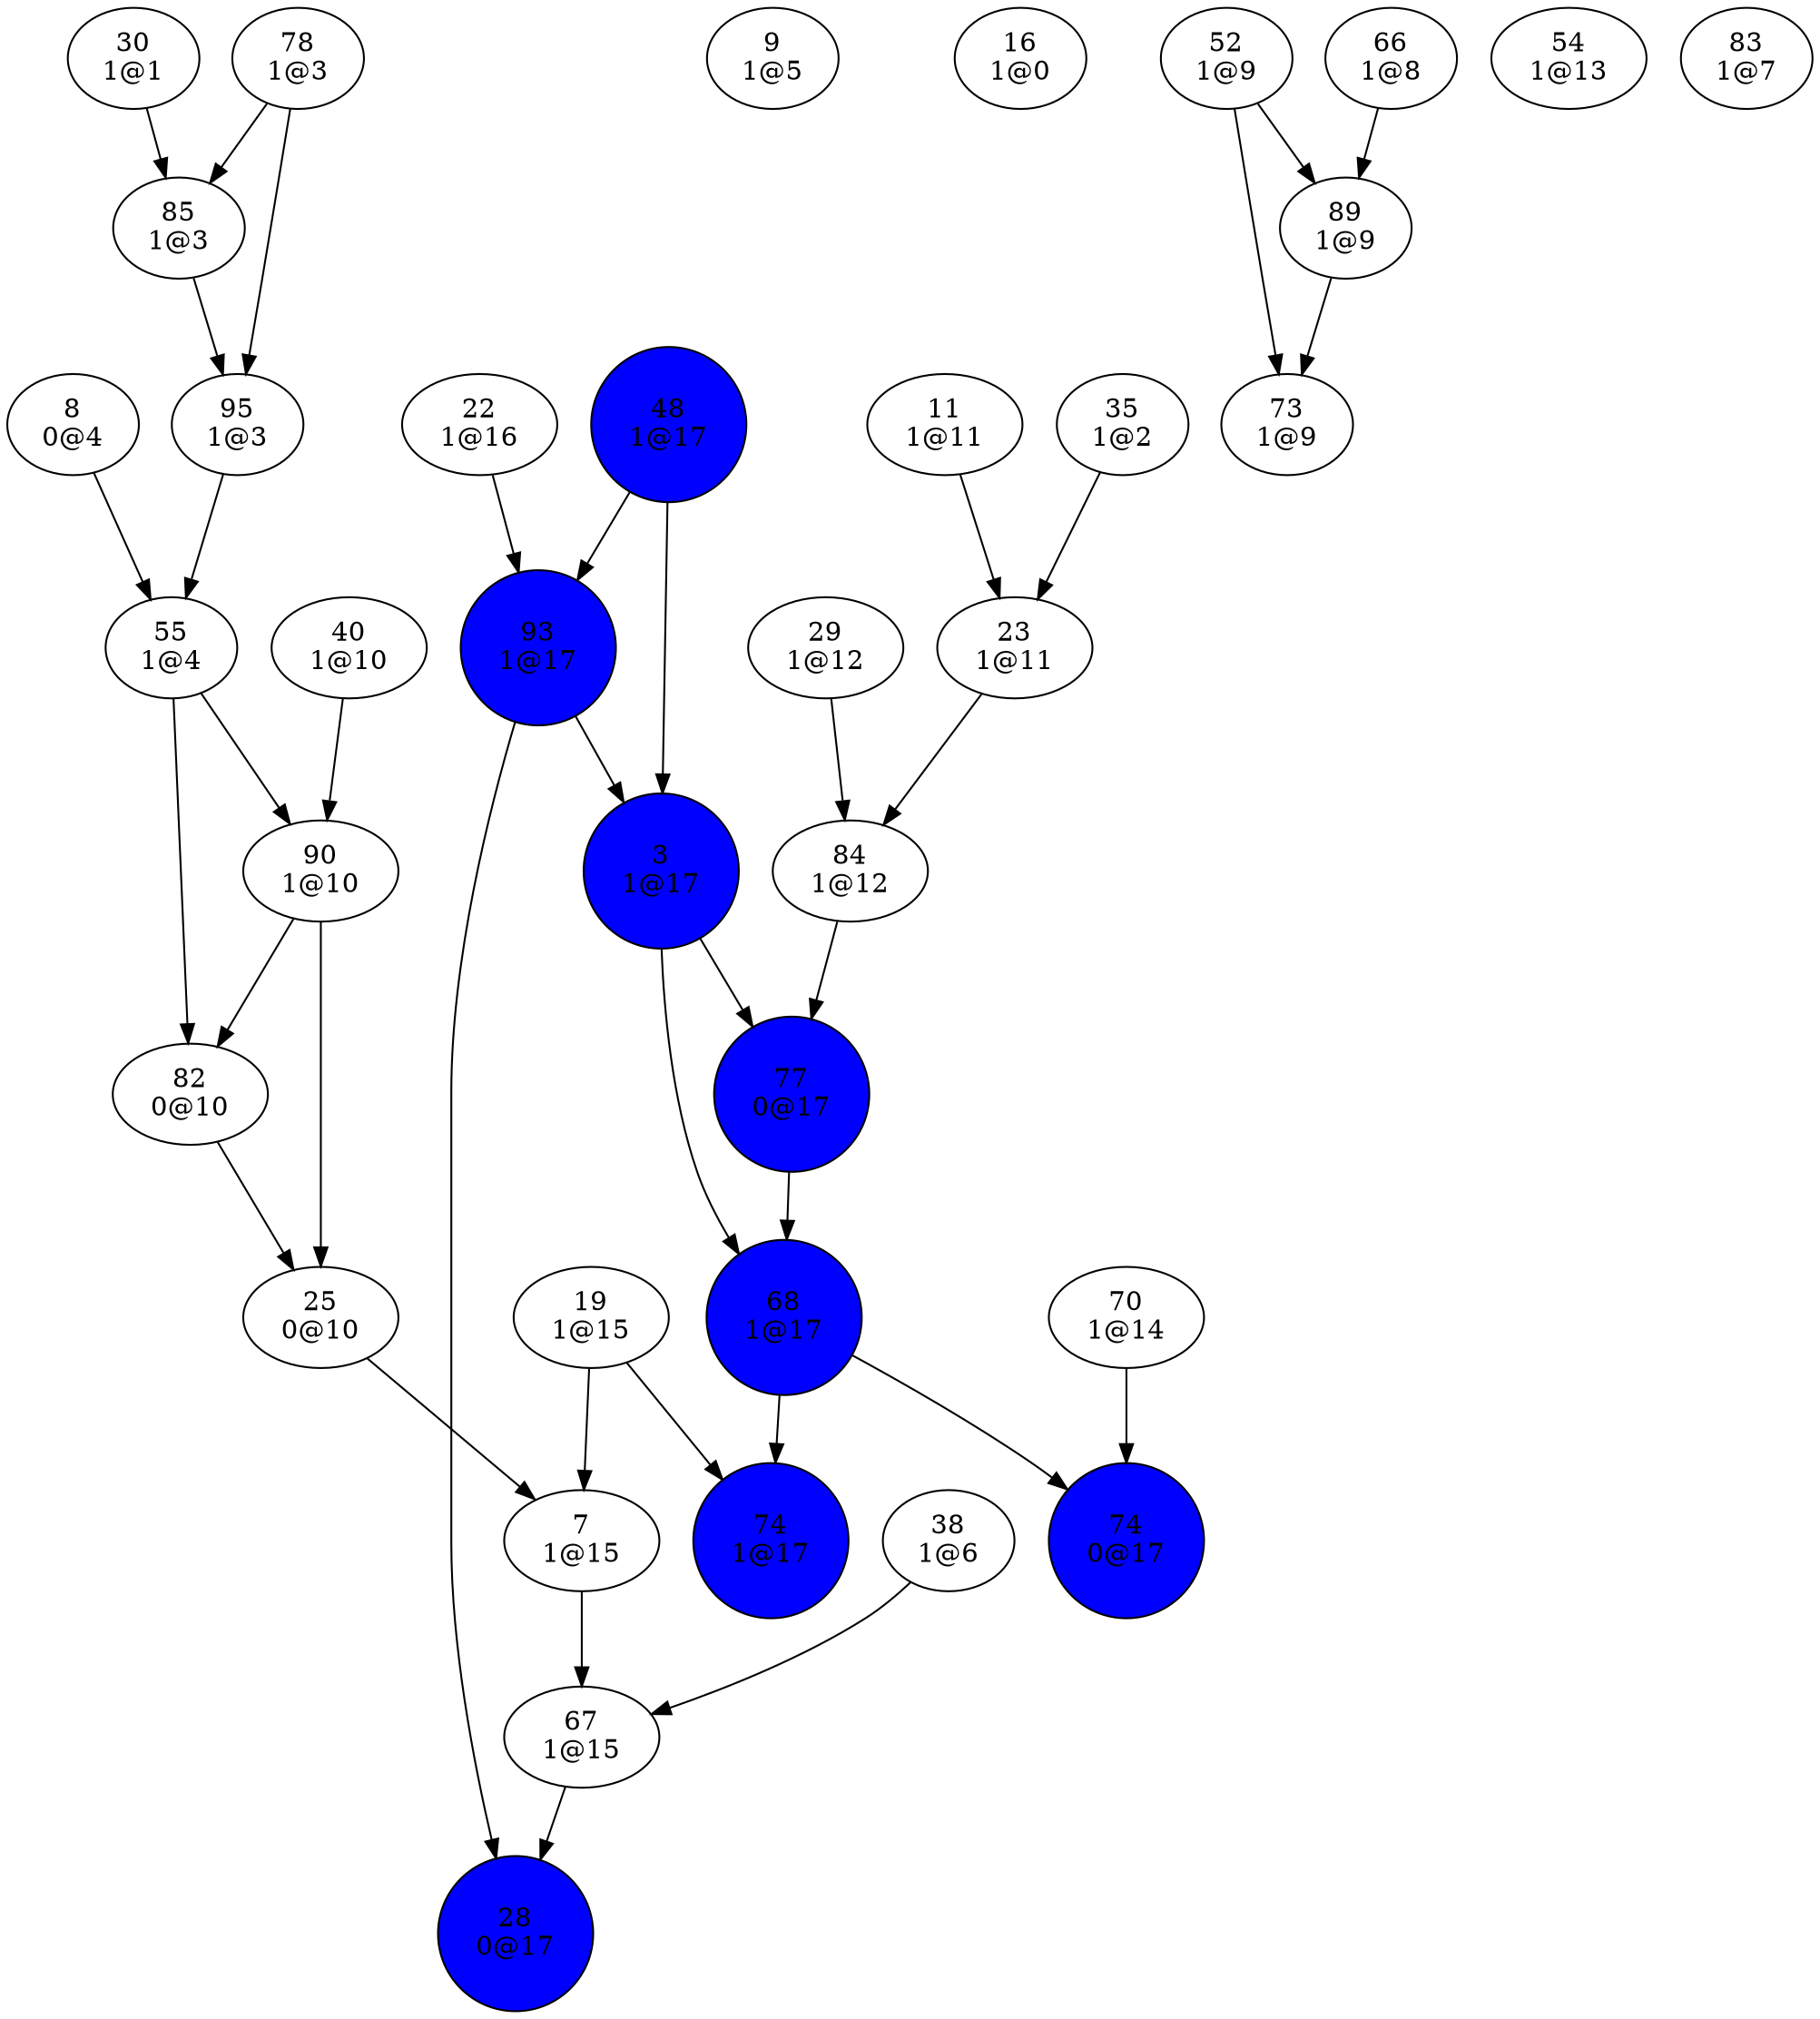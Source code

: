 digraph {
"3
1@17"->"68
1@17";
"3
1@17"->"77
0@17";
"7
1@15"->"67
1@15";
"8
0@4"->"55
1@4";
"9
1@5";
"11
1@11"->"23
1@11";
"16
1@0";
"19
1@15"->"7
1@15";
"19
1@15"->"74
1@17";
"22
1@16"->"93
1@17";
"23
1@11"->"84
1@12";
"25
0@10"->"7
1@15";
"28
0@17";
"29
1@12"->"84
1@12";
"30
1@1"->"85
1@3";
"35
1@2"->"23
1@11";
"38
1@6"->"67
1@15";
"40
1@10"->"90
1@10";
"48
1@17"->"3
1@17";
"48
1@17"->"93
1@17";
"52
1@9"->"73
1@9";
"52
1@9"->"89
1@9";
"54
1@13";
"55
1@4"->"82
0@10";
"55
1@4"->"90
1@10";
"66
1@8"->"89
1@9";
"67
1@15"->"28
0@17";
"68
1@17"->"74
0@17";
"68
1@17"->"74
1@17";
"70
1@14"->"74
0@17";
"73
1@9";
"74
0@17";
"74
1@17";
"77
0@17"->"68
1@17";
"78
1@3"->"85
1@3";
"78
1@3"->"95
1@3";
"82
0@10"->"25
0@10";
"83
1@7";
"84
1@12"->"77
0@17";
"85
1@3"->"95
1@3";
"89
1@9"->"73
1@9";
"90
1@10"->"25
0@10";
"90
1@10"->"82
0@10";
"93
1@17"->"3
1@17";
"93
1@17"->"28
0@17";
"95
1@3"->"55
1@4";
"3
1@17"[shape=circle, style=filled, fillcolor=blue];
"28
0@17"[shape=circle, style=filled, fillcolor=blue];
"48
1@17"[shape=circle, style=filled, fillcolor=blue];
"68
1@17"[shape=circle, style=filled, fillcolor=blue];
"74
0@17"[shape=circle, style=filled, fillcolor=blue];
"74
1@17"[shape=circle, style=filled, fillcolor=blue];
"77
0@17"[shape=circle, style=filled, fillcolor=blue];
"93
1@17"[shape=circle, style=filled, fillcolor=blue];
}